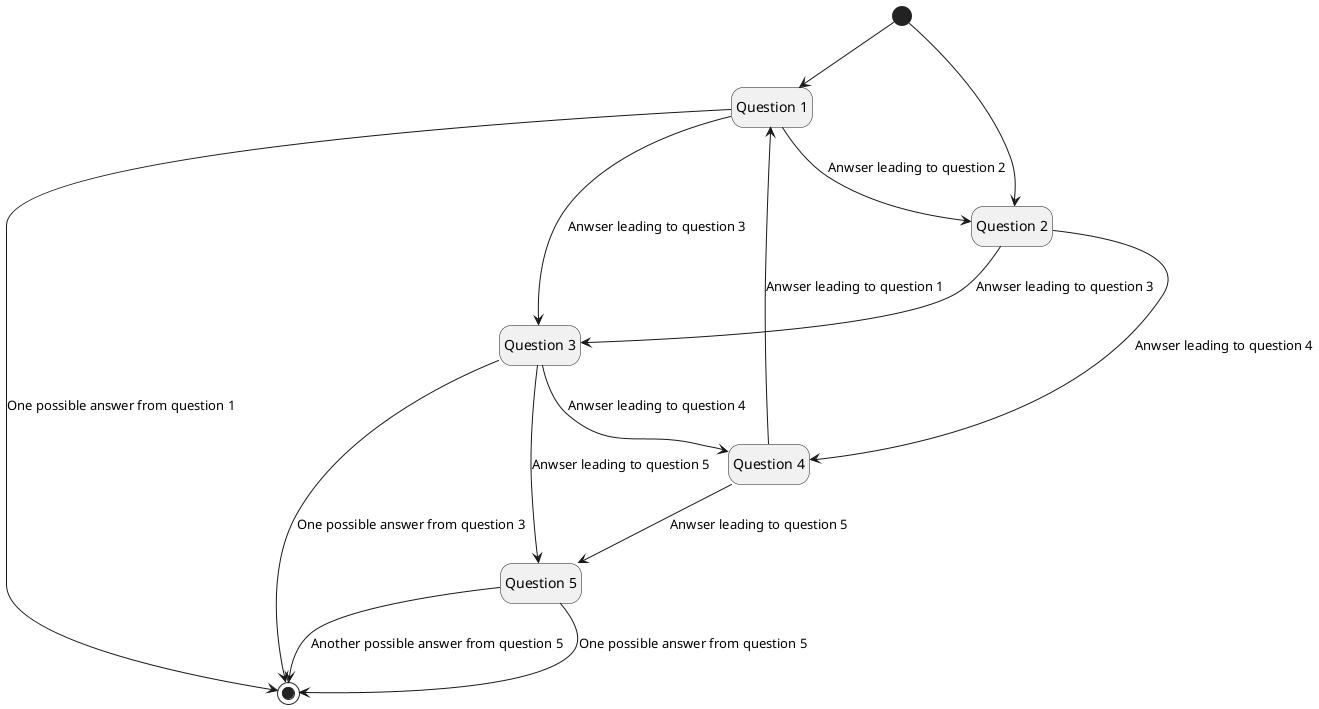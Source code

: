 @startuml qanda
hide empty description

state "Question 1" as q1
[*] --> q1
q1 --> q2 : Anwser leading to question 2
q1 --> q3 : Anwser leading to question 3
q1 --> [*] : One possible answer from question 1

state "Question 2" as q2
[*] --> q2
q2 --> q3 : Anwser leading to question 3
q2 --> q4 : Anwser leading to question 4

state "Question 3" as q3
q3 --> q4 : Anwser leading to question 4
q3 --> q5 : Anwser leading to question 5
q3 --> [*] : One possible answer from question 3

state "Question 4" as q4
q4 --> q1 : Anwser leading to question 1
q4 --> q5 : Anwser leading to question 5

state "Question 5" as q5
q5 --> [*] : One possible answer from question 5
q5 --> [*] : Another possible answer from question 5
@enduml